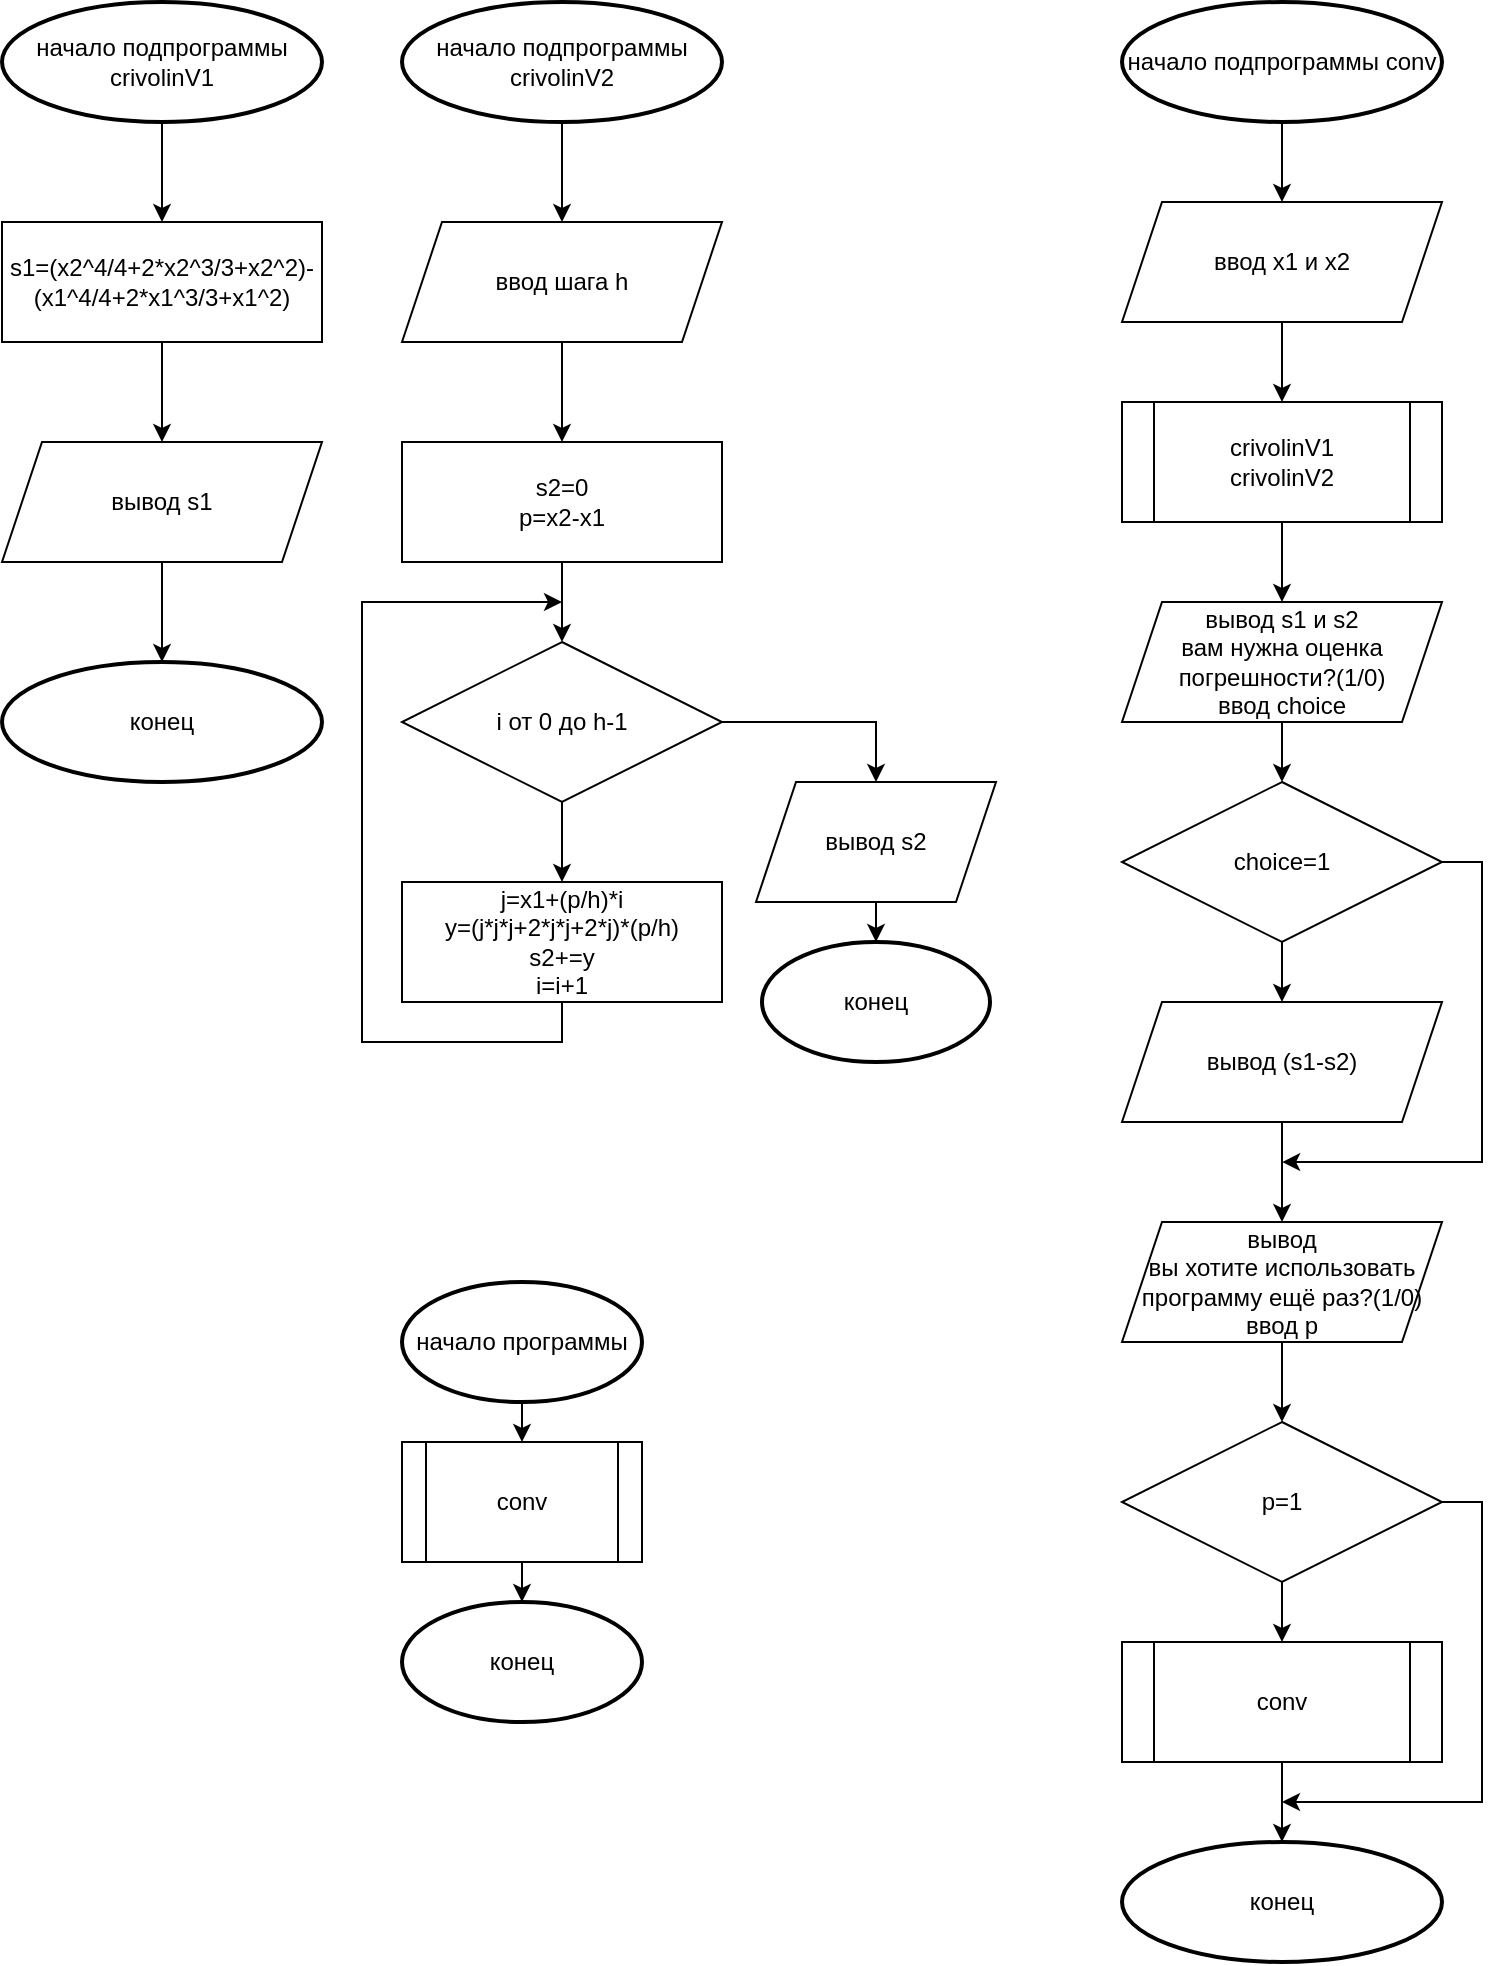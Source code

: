 <mxfile version="20.6.2" type="device"><diagram id="C5RBs43oDa-KdzZeNtuy" name="Page-1"><mxGraphModel dx="1076" dy="1262" grid="1" gridSize="10" guides="1" tooltips="1" connect="1" arrows="1" fold="1" page="1" pageScale="1" pageWidth="827" pageHeight="1169" math="0" shadow="0"><root><mxCell id="WIyWlLk6GJQsqaUBKTNV-0"/><mxCell id="WIyWlLk6GJQsqaUBKTNV-1" parent="WIyWlLk6GJQsqaUBKTNV-0"/><mxCell id="teX-NzkdRAgW4c56YZiF-2" style="edgeStyle=orthogonalEdgeStyle;rounded=0;orthogonalLoop=1;jettySize=auto;html=1;exitX=0.5;exitY=1;exitDx=0;exitDy=0;exitPerimeter=0;entryX=0.5;entryY=0;entryDx=0;entryDy=0;" edge="1" parent="WIyWlLk6GJQsqaUBKTNV-1" source="teX-NzkdRAgW4c56YZiF-0" target="teX-NzkdRAgW4c56YZiF-1"><mxGeometry relative="1" as="geometry"/></mxCell><mxCell id="teX-NzkdRAgW4c56YZiF-0" value="начало подпрограммы&lt;br&gt;crivolinV1" style="strokeWidth=2;html=1;shape=mxgraph.flowchart.start_1;whiteSpace=wrap;" vertex="1" parent="WIyWlLk6GJQsqaUBKTNV-1"><mxGeometry x="40" y="30" width="160" height="60" as="geometry"/></mxCell><mxCell id="teX-NzkdRAgW4c56YZiF-6" style="edgeStyle=orthogonalEdgeStyle;rounded=0;orthogonalLoop=1;jettySize=auto;html=1;exitX=0.5;exitY=1;exitDx=0;exitDy=0;entryX=0.5;entryY=0;entryDx=0;entryDy=0;" edge="1" parent="WIyWlLk6GJQsqaUBKTNV-1" source="teX-NzkdRAgW4c56YZiF-1" target="teX-NzkdRAgW4c56YZiF-3"><mxGeometry relative="1" as="geometry"/></mxCell><mxCell id="teX-NzkdRAgW4c56YZiF-1" value="s1=(x2^4/4+2*x2^3/3+x2^2)-(x1^4/4+2*x1^3/3+x1^2)" style="rounded=0;whiteSpace=wrap;html=1;" vertex="1" parent="WIyWlLk6GJQsqaUBKTNV-1"><mxGeometry x="40" y="140" width="160" height="60" as="geometry"/></mxCell><mxCell id="teX-NzkdRAgW4c56YZiF-5" style="edgeStyle=orthogonalEdgeStyle;rounded=0;orthogonalLoop=1;jettySize=auto;html=1;exitX=0.5;exitY=1;exitDx=0;exitDy=0;entryX=0.5;entryY=0;entryDx=0;entryDy=0;entryPerimeter=0;" edge="1" parent="WIyWlLk6GJQsqaUBKTNV-1" source="teX-NzkdRAgW4c56YZiF-3" target="teX-NzkdRAgW4c56YZiF-4"><mxGeometry relative="1" as="geometry"/></mxCell><mxCell id="teX-NzkdRAgW4c56YZiF-3" value="вывод s1" style="shape=parallelogram;perimeter=parallelogramPerimeter;whiteSpace=wrap;html=1;fixedSize=1;" vertex="1" parent="WIyWlLk6GJQsqaUBKTNV-1"><mxGeometry x="40" y="250" width="160" height="60" as="geometry"/></mxCell><mxCell id="teX-NzkdRAgW4c56YZiF-4" value="конец" style="strokeWidth=2;html=1;shape=mxgraph.flowchart.start_1;whiteSpace=wrap;" vertex="1" parent="WIyWlLk6GJQsqaUBKTNV-1"><mxGeometry x="40" y="360" width="160" height="60" as="geometry"/></mxCell><mxCell id="teX-NzkdRAgW4c56YZiF-16" style="edgeStyle=orthogonalEdgeStyle;rounded=0;orthogonalLoop=1;jettySize=auto;html=1;exitX=0.5;exitY=1;exitDx=0;exitDy=0;exitPerimeter=0;entryX=0.5;entryY=0;entryDx=0;entryDy=0;" edge="1" parent="WIyWlLk6GJQsqaUBKTNV-1" source="teX-NzkdRAgW4c56YZiF-8" target="teX-NzkdRAgW4c56YZiF-14"><mxGeometry relative="1" as="geometry"/></mxCell><mxCell id="teX-NzkdRAgW4c56YZiF-8" value="начало подпрограммы&lt;br&gt;crivolinV2" style="strokeWidth=2;html=1;shape=mxgraph.flowchart.start_1;whiteSpace=wrap;" vertex="1" parent="WIyWlLk6GJQsqaUBKTNV-1"><mxGeometry x="240" y="30" width="160" height="60" as="geometry"/></mxCell><mxCell id="teX-NzkdRAgW4c56YZiF-17" style="edgeStyle=orthogonalEdgeStyle;rounded=0;orthogonalLoop=1;jettySize=auto;html=1;exitX=0.5;exitY=1;exitDx=0;exitDy=0;" edge="1" parent="WIyWlLk6GJQsqaUBKTNV-1" source="teX-NzkdRAgW4c56YZiF-14" target="teX-NzkdRAgW4c56YZiF-15"><mxGeometry relative="1" as="geometry"/></mxCell><mxCell id="teX-NzkdRAgW4c56YZiF-14" value="ввод шага h" style="shape=parallelogram;perimeter=parallelogramPerimeter;whiteSpace=wrap;html=1;fixedSize=1;" vertex="1" parent="WIyWlLk6GJQsqaUBKTNV-1"><mxGeometry x="240" y="140" width="160" height="60" as="geometry"/></mxCell><mxCell id="teX-NzkdRAgW4c56YZiF-19" style="edgeStyle=orthogonalEdgeStyle;rounded=0;orthogonalLoop=1;jettySize=auto;html=1;exitX=0.5;exitY=1;exitDx=0;exitDy=0;entryX=0.5;entryY=0;entryDx=0;entryDy=0;" edge="1" parent="WIyWlLk6GJQsqaUBKTNV-1" source="teX-NzkdRAgW4c56YZiF-15" target="teX-NzkdRAgW4c56YZiF-18"><mxGeometry relative="1" as="geometry"/></mxCell><mxCell id="teX-NzkdRAgW4c56YZiF-15" value="s2=0&lt;br&gt;p=x2-x1" style="rounded=0;whiteSpace=wrap;html=1;" vertex="1" parent="WIyWlLk6GJQsqaUBKTNV-1"><mxGeometry x="240" y="250" width="160" height="60" as="geometry"/></mxCell><mxCell id="teX-NzkdRAgW4c56YZiF-21" style="edgeStyle=orthogonalEdgeStyle;rounded=0;orthogonalLoop=1;jettySize=auto;html=1;exitX=0.5;exitY=1;exitDx=0;exitDy=0;entryX=0.5;entryY=0;entryDx=0;entryDy=0;" edge="1" parent="WIyWlLk6GJQsqaUBKTNV-1" source="teX-NzkdRAgW4c56YZiF-18" target="teX-NzkdRAgW4c56YZiF-20"><mxGeometry relative="1" as="geometry"/></mxCell><mxCell id="teX-NzkdRAgW4c56YZiF-27" style="edgeStyle=orthogonalEdgeStyle;rounded=0;orthogonalLoop=1;jettySize=auto;html=1;exitX=1;exitY=0.5;exitDx=0;exitDy=0;entryX=0.5;entryY=0;entryDx=0;entryDy=0;" edge="1" parent="WIyWlLk6GJQsqaUBKTNV-1" source="teX-NzkdRAgW4c56YZiF-18" target="teX-NzkdRAgW4c56YZiF-24"><mxGeometry relative="1" as="geometry"/></mxCell><mxCell id="teX-NzkdRAgW4c56YZiF-18" value="i от 0 до h-1" style="rhombus;whiteSpace=wrap;html=1;" vertex="1" parent="WIyWlLk6GJQsqaUBKTNV-1"><mxGeometry x="240" y="350" width="160" height="80" as="geometry"/></mxCell><mxCell id="teX-NzkdRAgW4c56YZiF-23" style="edgeStyle=orthogonalEdgeStyle;rounded=0;orthogonalLoop=1;jettySize=auto;html=1;exitX=0.5;exitY=1;exitDx=0;exitDy=0;" edge="1" parent="WIyWlLk6GJQsqaUBKTNV-1" source="teX-NzkdRAgW4c56YZiF-20"><mxGeometry relative="1" as="geometry"><mxPoint x="320" y="330" as="targetPoint"/><Array as="points"><mxPoint x="320" y="550"/><mxPoint x="220" y="550"/><mxPoint x="220" y="330"/></Array></mxGeometry></mxCell><mxCell id="teX-NzkdRAgW4c56YZiF-20" value="&lt;div&gt;j=x1+(p/h)*i&lt;/div&gt;&lt;div&gt;&lt;span style=&quot;background-color: initial;&quot;&gt;y=(j*j*j+2*j*j+2*j)*(p/h)&lt;/span&gt;&lt;/div&gt;&lt;div&gt;s2+=y&lt;/div&gt;&lt;div&gt;i=i+1&lt;/div&gt;" style="rounded=0;whiteSpace=wrap;html=1;" vertex="1" parent="WIyWlLk6GJQsqaUBKTNV-1"><mxGeometry x="240" y="470" width="160" height="60" as="geometry"/></mxCell><mxCell id="teX-NzkdRAgW4c56YZiF-26" style="edgeStyle=orthogonalEdgeStyle;rounded=0;orthogonalLoop=1;jettySize=auto;html=1;exitX=0.5;exitY=1;exitDx=0;exitDy=0;entryX=0.5;entryY=0;entryDx=0;entryDy=0;entryPerimeter=0;" edge="1" parent="WIyWlLk6GJQsqaUBKTNV-1" source="teX-NzkdRAgW4c56YZiF-24" target="teX-NzkdRAgW4c56YZiF-25"><mxGeometry relative="1" as="geometry"/></mxCell><mxCell id="teX-NzkdRAgW4c56YZiF-24" value="вывод s2" style="shape=parallelogram;perimeter=parallelogramPerimeter;whiteSpace=wrap;html=1;fixedSize=1;" vertex="1" parent="WIyWlLk6GJQsqaUBKTNV-1"><mxGeometry x="417" y="420" width="120" height="60" as="geometry"/></mxCell><mxCell id="teX-NzkdRAgW4c56YZiF-25" value="конец" style="strokeWidth=2;html=1;shape=mxgraph.flowchart.start_1;whiteSpace=wrap;" vertex="1" parent="WIyWlLk6GJQsqaUBKTNV-1"><mxGeometry x="420" y="500" width="114" height="60" as="geometry"/></mxCell><mxCell id="teX-NzkdRAgW4c56YZiF-31" style="edgeStyle=orthogonalEdgeStyle;rounded=0;orthogonalLoop=1;jettySize=auto;html=1;exitX=0.5;exitY=1;exitDx=0;exitDy=0;exitPerimeter=0;entryX=0.5;entryY=0;entryDx=0;entryDy=0;" edge="1" parent="WIyWlLk6GJQsqaUBKTNV-1" source="teX-NzkdRAgW4c56YZiF-28" target="teX-NzkdRAgW4c56YZiF-29"><mxGeometry relative="1" as="geometry"/></mxCell><mxCell id="teX-NzkdRAgW4c56YZiF-28" value="начало подпрограммы conv" style="strokeWidth=2;html=1;shape=mxgraph.flowchart.start_1;whiteSpace=wrap;" vertex="1" parent="WIyWlLk6GJQsqaUBKTNV-1"><mxGeometry x="600" y="30" width="160" height="60" as="geometry"/></mxCell><mxCell id="teX-NzkdRAgW4c56YZiF-33" style="edgeStyle=orthogonalEdgeStyle;rounded=0;orthogonalLoop=1;jettySize=auto;html=1;exitX=0.5;exitY=1;exitDx=0;exitDy=0;entryX=0.5;entryY=0;entryDx=0;entryDy=0;" edge="1" parent="WIyWlLk6GJQsqaUBKTNV-1" source="teX-NzkdRAgW4c56YZiF-29" target="teX-NzkdRAgW4c56YZiF-32"><mxGeometry relative="1" as="geometry"/></mxCell><mxCell id="teX-NzkdRAgW4c56YZiF-29" value="ввод x1 и x2" style="shape=parallelogram;perimeter=parallelogramPerimeter;whiteSpace=wrap;html=1;fixedSize=1;" vertex="1" parent="WIyWlLk6GJQsqaUBKTNV-1"><mxGeometry x="600" y="130" width="160" height="60" as="geometry"/></mxCell><mxCell id="teX-NzkdRAgW4c56YZiF-35" style="edgeStyle=orthogonalEdgeStyle;rounded=0;orthogonalLoop=1;jettySize=auto;html=1;exitX=0.5;exitY=1;exitDx=0;exitDy=0;entryX=0.5;entryY=0;entryDx=0;entryDy=0;" edge="1" parent="WIyWlLk6GJQsqaUBKTNV-1" source="teX-NzkdRAgW4c56YZiF-32" target="teX-NzkdRAgW4c56YZiF-34"><mxGeometry relative="1" as="geometry"/></mxCell><mxCell id="teX-NzkdRAgW4c56YZiF-32" value="crivolinV1&lt;br&gt;crivolinV2" style="shape=process;whiteSpace=wrap;html=1;backgroundOutline=1;" vertex="1" parent="WIyWlLk6GJQsqaUBKTNV-1"><mxGeometry x="600" y="230" width="160" height="60" as="geometry"/></mxCell><mxCell id="teX-NzkdRAgW4c56YZiF-38" style="edgeStyle=orthogonalEdgeStyle;rounded=0;orthogonalLoop=1;jettySize=auto;html=1;exitX=0.5;exitY=1;exitDx=0;exitDy=0;entryX=0.5;entryY=0;entryDx=0;entryDy=0;" edge="1" parent="WIyWlLk6GJQsqaUBKTNV-1" source="teX-NzkdRAgW4c56YZiF-34" target="teX-NzkdRAgW4c56YZiF-37"><mxGeometry relative="1" as="geometry"/></mxCell><mxCell id="teX-NzkdRAgW4c56YZiF-34" value="вывод s1 и s2&lt;br&gt;вам нужна оценка погрешности?(1/0)&lt;br&gt;ввод choice" style="shape=parallelogram;perimeter=parallelogramPerimeter;whiteSpace=wrap;html=1;fixedSize=1;" vertex="1" parent="WIyWlLk6GJQsqaUBKTNV-1"><mxGeometry x="600" y="330" width="160" height="60" as="geometry"/></mxCell><mxCell id="teX-NzkdRAgW4c56YZiF-40" style="edgeStyle=orthogonalEdgeStyle;rounded=0;orthogonalLoop=1;jettySize=auto;html=1;exitX=0.5;exitY=1;exitDx=0;exitDy=0;entryX=0.5;entryY=0;entryDx=0;entryDy=0;" edge="1" parent="WIyWlLk6GJQsqaUBKTNV-1" source="teX-NzkdRAgW4c56YZiF-37" target="teX-NzkdRAgW4c56YZiF-39"><mxGeometry relative="1" as="geometry"/></mxCell><mxCell id="teX-NzkdRAgW4c56YZiF-46" style="edgeStyle=orthogonalEdgeStyle;rounded=0;orthogonalLoop=1;jettySize=auto;html=1;exitX=1;exitY=0.5;exitDx=0;exitDy=0;" edge="1" parent="WIyWlLk6GJQsqaUBKTNV-1" source="teX-NzkdRAgW4c56YZiF-37"><mxGeometry relative="1" as="geometry"><mxPoint x="680.067" y="610.033" as="targetPoint"/><Array as="points"><mxPoint x="780" y="460"/><mxPoint x="780" y="610"/></Array></mxGeometry></mxCell><mxCell id="teX-NzkdRAgW4c56YZiF-37" value="choice=1" style="rhombus;whiteSpace=wrap;html=1;" vertex="1" parent="WIyWlLk6GJQsqaUBKTNV-1"><mxGeometry x="600" y="420" width="160" height="80" as="geometry"/></mxCell><mxCell id="teX-NzkdRAgW4c56YZiF-44" style="edgeStyle=orthogonalEdgeStyle;rounded=0;orthogonalLoop=1;jettySize=auto;html=1;exitX=0.5;exitY=1;exitDx=0;exitDy=0;entryX=0.5;entryY=0;entryDx=0;entryDy=0;" edge="1" parent="WIyWlLk6GJQsqaUBKTNV-1" source="teX-NzkdRAgW4c56YZiF-39" target="teX-NzkdRAgW4c56YZiF-41"><mxGeometry relative="1" as="geometry"/></mxCell><mxCell id="teX-NzkdRAgW4c56YZiF-39" value="вывод (s1-s2)" style="shape=parallelogram;perimeter=parallelogramPerimeter;whiteSpace=wrap;html=1;fixedSize=1;" vertex="1" parent="WIyWlLk6GJQsqaUBKTNV-1"><mxGeometry x="600" y="530" width="160" height="60" as="geometry"/></mxCell><mxCell id="teX-NzkdRAgW4c56YZiF-48" style="edgeStyle=orthogonalEdgeStyle;rounded=0;orthogonalLoop=1;jettySize=auto;html=1;exitX=0.5;exitY=1;exitDx=0;exitDy=0;entryX=0.5;entryY=0;entryDx=0;entryDy=0;" edge="1" parent="WIyWlLk6GJQsqaUBKTNV-1" source="teX-NzkdRAgW4c56YZiF-41" target="teX-NzkdRAgW4c56YZiF-47"><mxGeometry relative="1" as="geometry"/></mxCell><mxCell id="teX-NzkdRAgW4c56YZiF-41" value="вывод&lt;br&gt;вы хотите использовать программу ещё раз?(1/0)&lt;br&gt;ввод p" style="shape=parallelogram;perimeter=parallelogramPerimeter;whiteSpace=wrap;html=1;fixedSize=1;" vertex="1" parent="WIyWlLk6GJQsqaUBKTNV-1"><mxGeometry x="600" y="640" width="160" height="60" as="geometry"/></mxCell><mxCell id="teX-NzkdRAgW4c56YZiF-50" style="edgeStyle=orthogonalEdgeStyle;rounded=0;orthogonalLoop=1;jettySize=auto;html=1;exitX=0.5;exitY=1;exitDx=0;exitDy=0;entryX=0.5;entryY=0;entryDx=0;entryDy=0;" edge="1" parent="WIyWlLk6GJQsqaUBKTNV-1" source="teX-NzkdRAgW4c56YZiF-47" target="teX-NzkdRAgW4c56YZiF-49"><mxGeometry relative="1" as="geometry"/></mxCell><mxCell id="teX-NzkdRAgW4c56YZiF-52" style="edgeStyle=orthogonalEdgeStyle;rounded=0;orthogonalLoop=1;jettySize=auto;html=1;exitX=1;exitY=0.5;exitDx=0;exitDy=0;" edge="1" parent="WIyWlLk6GJQsqaUBKTNV-1" source="teX-NzkdRAgW4c56YZiF-47"><mxGeometry relative="1" as="geometry"><mxPoint x="680" y="930" as="targetPoint"/><Array as="points"><mxPoint x="780" y="780"/><mxPoint x="780" y="930"/><mxPoint x="680" y="930"/></Array></mxGeometry></mxCell><mxCell id="teX-NzkdRAgW4c56YZiF-47" value="p=1" style="rhombus;whiteSpace=wrap;html=1;" vertex="1" parent="WIyWlLk6GJQsqaUBKTNV-1"><mxGeometry x="600" y="740" width="160" height="80" as="geometry"/></mxCell><mxCell id="teX-NzkdRAgW4c56YZiF-53" style="edgeStyle=orthogonalEdgeStyle;rounded=0;orthogonalLoop=1;jettySize=auto;html=1;exitX=0.5;exitY=1;exitDx=0;exitDy=0;entryX=0.5;entryY=0;entryDx=0;entryDy=0;entryPerimeter=0;" edge="1" parent="WIyWlLk6GJQsqaUBKTNV-1" source="teX-NzkdRAgW4c56YZiF-49" target="teX-NzkdRAgW4c56YZiF-51"><mxGeometry relative="1" as="geometry"/></mxCell><mxCell id="teX-NzkdRAgW4c56YZiF-49" value="conv" style="shape=process;whiteSpace=wrap;html=1;backgroundOutline=1;" vertex="1" parent="WIyWlLk6GJQsqaUBKTNV-1"><mxGeometry x="600" y="850" width="160" height="60" as="geometry"/></mxCell><mxCell id="teX-NzkdRAgW4c56YZiF-51" value="конец" style="strokeWidth=2;html=1;shape=mxgraph.flowchart.start_1;whiteSpace=wrap;" vertex="1" parent="WIyWlLk6GJQsqaUBKTNV-1"><mxGeometry x="600" y="950" width="160" height="60" as="geometry"/></mxCell><mxCell id="teX-NzkdRAgW4c56YZiF-58" style="edgeStyle=orthogonalEdgeStyle;rounded=0;orthogonalLoop=1;jettySize=auto;html=1;exitX=0.5;exitY=1;exitDx=0;exitDy=0;entryX=0.5;entryY=0;entryDx=0;entryDy=0;entryPerimeter=0;" edge="1" parent="WIyWlLk6GJQsqaUBKTNV-1" source="teX-NzkdRAgW4c56YZiF-54" target="teX-NzkdRAgW4c56YZiF-56"><mxGeometry relative="1" as="geometry"/></mxCell><mxCell id="teX-NzkdRAgW4c56YZiF-54" value="conv" style="shape=process;whiteSpace=wrap;html=1;backgroundOutline=1;" vertex="1" parent="WIyWlLk6GJQsqaUBKTNV-1"><mxGeometry x="240" y="750" width="120" height="60" as="geometry"/></mxCell><mxCell id="teX-NzkdRAgW4c56YZiF-57" style="edgeStyle=orthogonalEdgeStyle;rounded=0;orthogonalLoop=1;jettySize=auto;html=1;exitX=0.5;exitY=1;exitDx=0;exitDy=0;exitPerimeter=0;entryX=0.5;entryY=0;entryDx=0;entryDy=0;" edge="1" parent="WIyWlLk6GJQsqaUBKTNV-1" source="teX-NzkdRAgW4c56YZiF-55" target="teX-NzkdRAgW4c56YZiF-54"><mxGeometry relative="1" as="geometry"/></mxCell><mxCell id="teX-NzkdRAgW4c56YZiF-55" value="начало программы" style="strokeWidth=2;html=1;shape=mxgraph.flowchart.start_1;whiteSpace=wrap;" vertex="1" parent="WIyWlLk6GJQsqaUBKTNV-1"><mxGeometry x="240" y="670" width="120" height="60" as="geometry"/></mxCell><mxCell id="teX-NzkdRAgW4c56YZiF-56" value="конец" style="strokeWidth=2;html=1;shape=mxgraph.flowchart.start_1;whiteSpace=wrap;" vertex="1" parent="WIyWlLk6GJQsqaUBKTNV-1"><mxGeometry x="240" y="830" width="120" height="60" as="geometry"/></mxCell></root></mxGraphModel></diagram></mxfile>